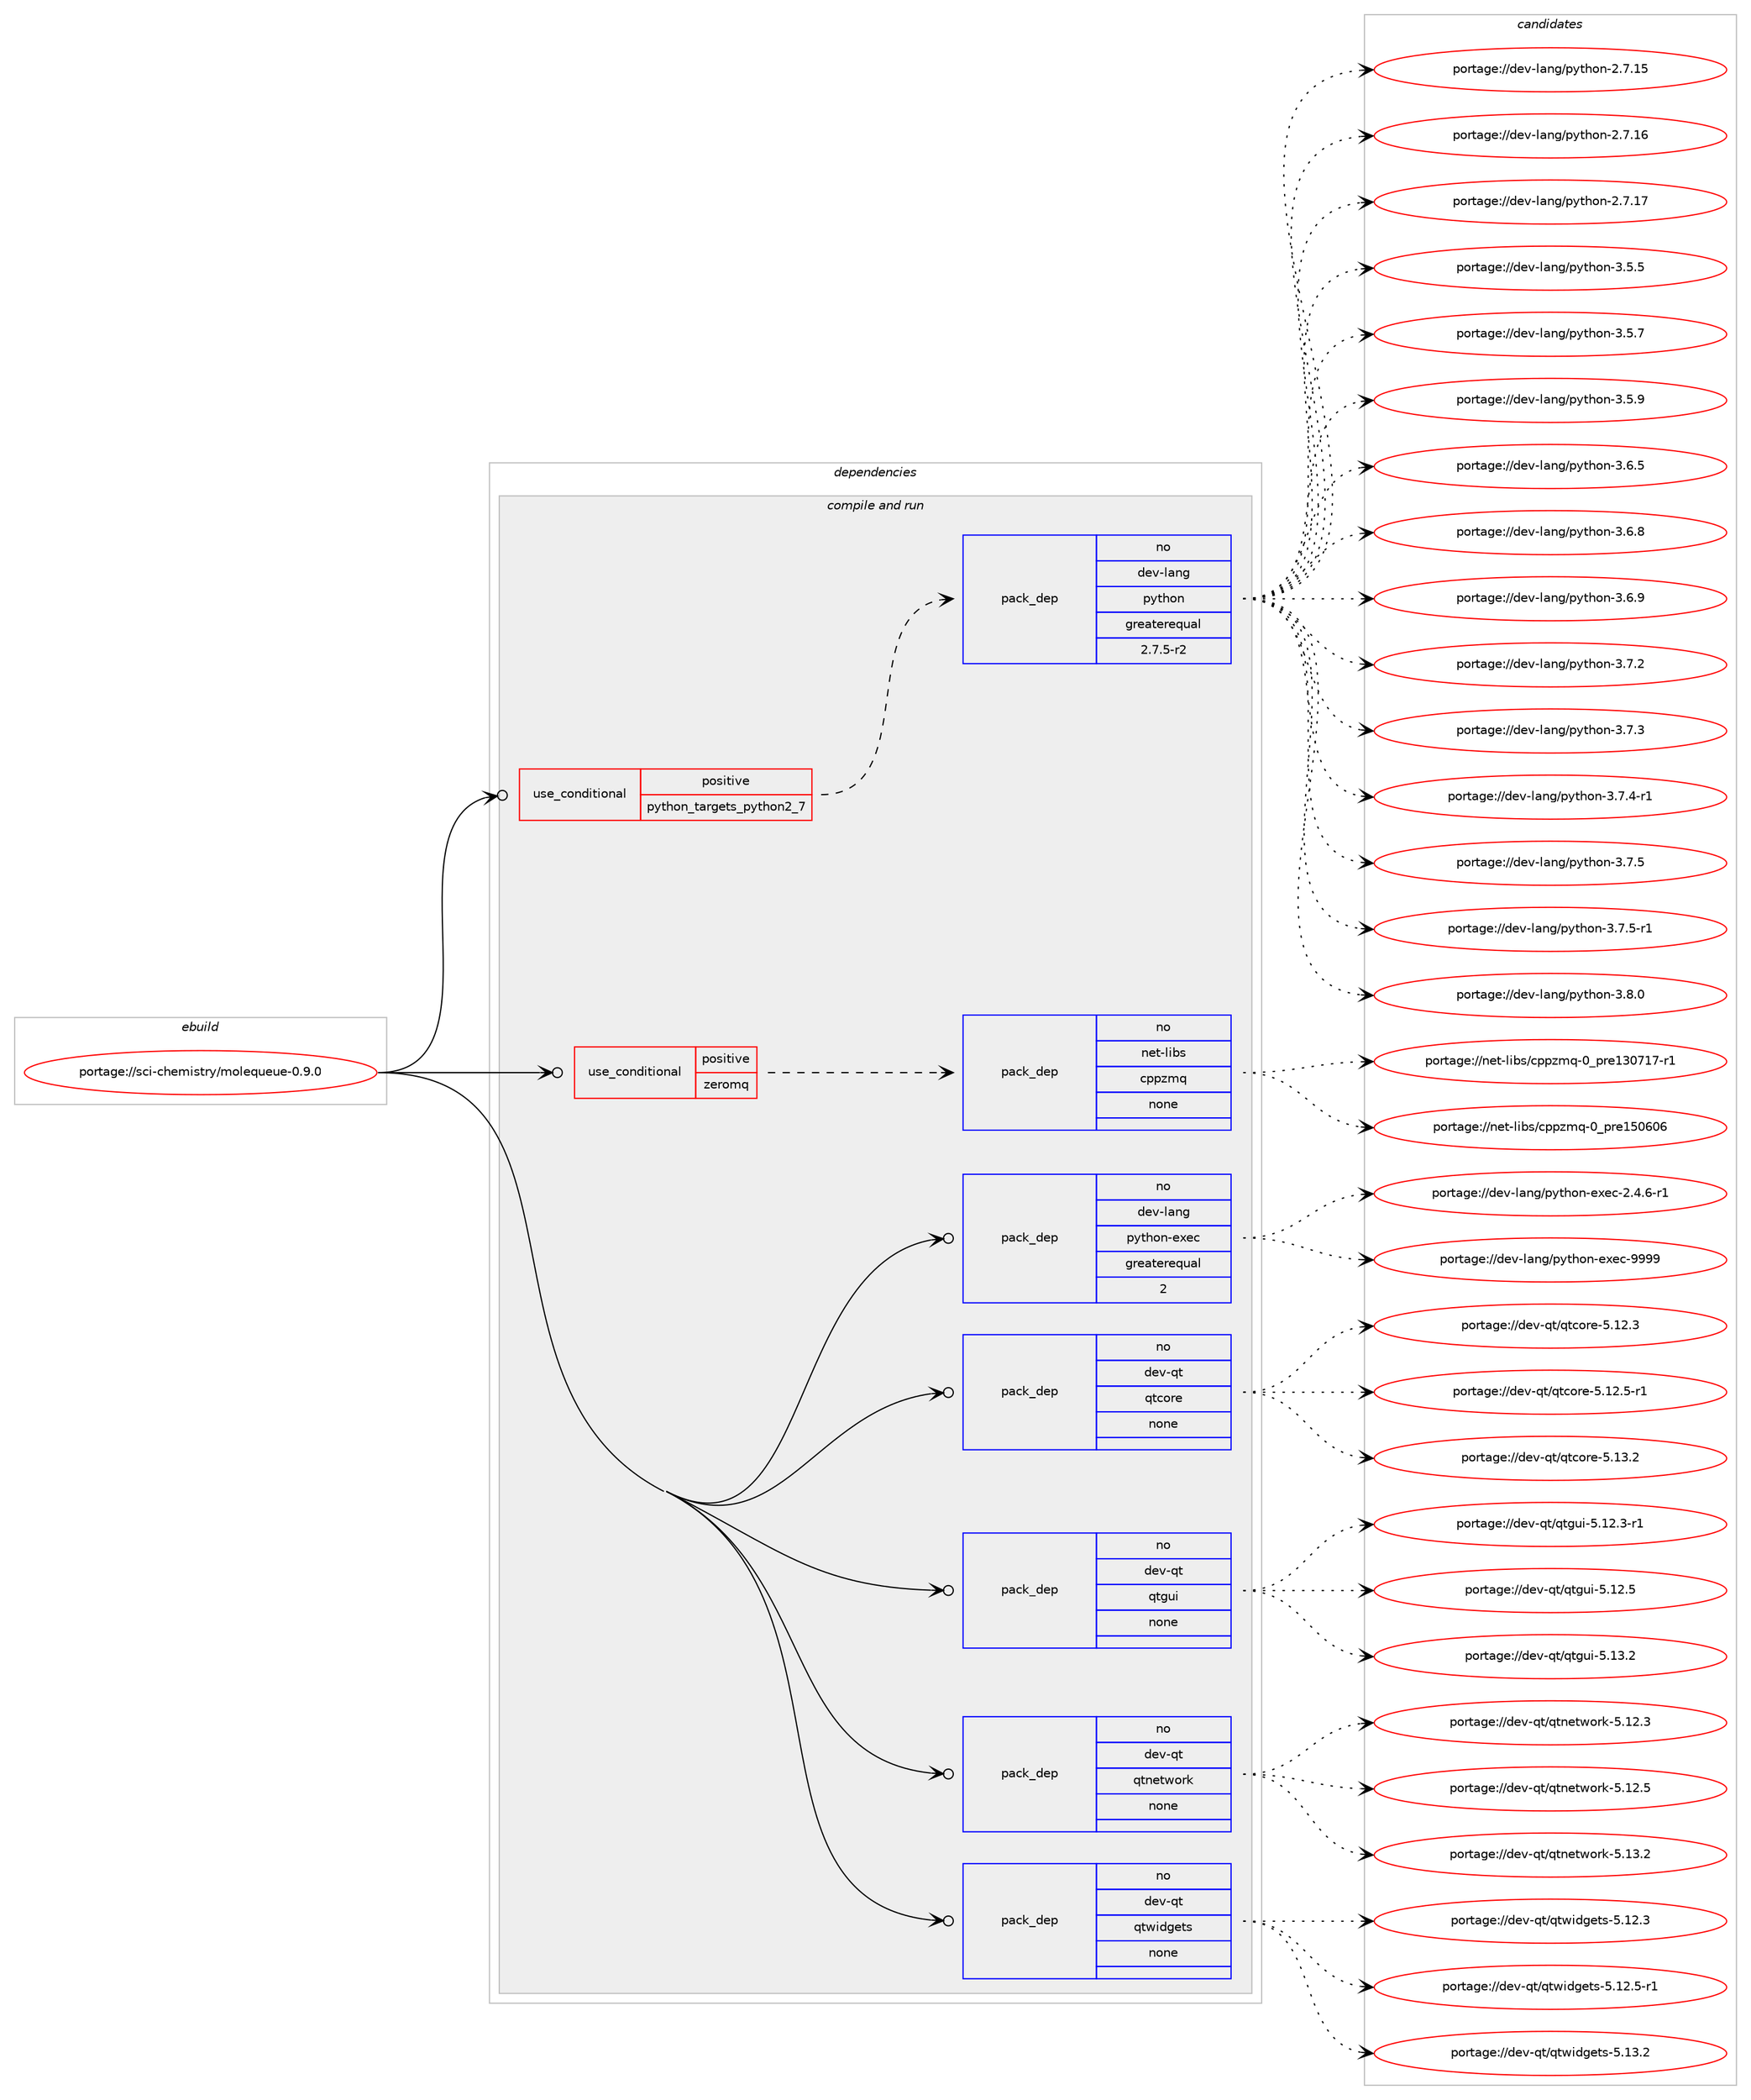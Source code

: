 digraph prolog {

# *************
# Graph options
# *************

newrank=true;
concentrate=true;
compound=true;
graph [rankdir=LR,fontname=Helvetica,fontsize=10,ranksep=1.5];#, ranksep=2.5, nodesep=0.2];
edge  [arrowhead=vee];
node  [fontname=Helvetica,fontsize=10];

# **********
# The ebuild
# **********

subgraph cluster_leftcol {
color=gray;
rank=same;
label=<<i>ebuild</i>>;
id [label="portage://sci-chemistry/molequeue-0.9.0", color=red, width=4, href="../sci-chemistry/molequeue-0.9.0.svg"];
}

# ****************
# The dependencies
# ****************

subgraph cluster_midcol {
color=gray;
label=<<i>dependencies</i>>;
subgraph cluster_compile {
fillcolor="#eeeeee";
style=filled;
label=<<i>compile</i>>;
}
subgraph cluster_compileandrun {
fillcolor="#eeeeee";
style=filled;
label=<<i>compile and run</i>>;
subgraph cond95500 {
dependency384845 [label=<<TABLE BORDER="0" CELLBORDER="1" CELLSPACING="0" CELLPADDING="4"><TR><TD ROWSPAN="3" CELLPADDING="10">use_conditional</TD></TR><TR><TD>positive</TD></TR><TR><TD>python_targets_python2_7</TD></TR></TABLE>>, shape=none, color=red];
subgraph pack282824 {
dependency384846 [label=<<TABLE BORDER="0" CELLBORDER="1" CELLSPACING="0" CELLPADDING="4" WIDTH="220"><TR><TD ROWSPAN="6" CELLPADDING="30">pack_dep</TD></TR><TR><TD WIDTH="110">no</TD></TR><TR><TD>dev-lang</TD></TR><TR><TD>python</TD></TR><TR><TD>greaterequal</TD></TR><TR><TD>2.7.5-r2</TD></TR></TABLE>>, shape=none, color=blue];
}
dependency384845:e -> dependency384846:w [weight=20,style="dashed",arrowhead="vee"];
}
id:e -> dependency384845:w [weight=20,style="solid",arrowhead="odotvee"];
subgraph cond95501 {
dependency384847 [label=<<TABLE BORDER="0" CELLBORDER="1" CELLSPACING="0" CELLPADDING="4"><TR><TD ROWSPAN="3" CELLPADDING="10">use_conditional</TD></TR><TR><TD>positive</TD></TR><TR><TD>zeromq</TD></TR></TABLE>>, shape=none, color=red];
subgraph pack282825 {
dependency384848 [label=<<TABLE BORDER="0" CELLBORDER="1" CELLSPACING="0" CELLPADDING="4" WIDTH="220"><TR><TD ROWSPAN="6" CELLPADDING="30">pack_dep</TD></TR><TR><TD WIDTH="110">no</TD></TR><TR><TD>net-libs</TD></TR><TR><TD>cppzmq</TD></TR><TR><TD>none</TD></TR><TR><TD></TD></TR></TABLE>>, shape=none, color=blue];
}
dependency384847:e -> dependency384848:w [weight=20,style="dashed",arrowhead="vee"];
}
id:e -> dependency384847:w [weight=20,style="solid",arrowhead="odotvee"];
subgraph pack282826 {
dependency384849 [label=<<TABLE BORDER="0" CELLBORDER="1" CELLSPACING="0" CELLPADDING="4" WIDTH="220"><TR><TD ROWSPAN="6" CELLPADDING="30">pack_dep</TD></TR><TR><TD WIDTH="110">no</TD></TR><TR><TD>dev-lang</TD></TR><TR><TD>python-exec</TD></TR><TR><TD>greaterequal</TD></TR><TR><TD>2</TD></TR></TABLE>>, shape=none, color=blue];
}
id:e -> dependency384849:w [weight=20,style="solid",arrowhead="odotvee"];
subgraph pack282827 {
dependency384850 [label=<<TABLE BORDER="0" CELLBORDER="1" CELLSPACING="0" CELLPADDING="4" WIDTH="220"><TR><TD ROWSPAN="6" CELLPADDING="30">pack_dep</TD></TR><TR><TD WIDTH="110">no</TD></TR><TR><TD>dev-qt</TD></TR><TR><TD>qtcore</TD></TR><TR><TD>none</TD></TR><TR><TD></TD></TR></TABLE>>, shape=none, color=blue];
}
id:e -> dependency384850:w [weight=20,style="solid",arrowhead="odotvee"];
subgraph pack282828 {
dependency384851 [label=<<TABLE BORDER="0" CELLBORDER="1" CELLSPACING="0" CELLPADDING="4" WIDTH="220"><TR><TD ROWSPAN="6" CELLPADDING="30">pack_dep</TD></TR><TR><TD WIDTH="110">no</TD></TR><TR><TD>dev-qt</TD></TR><TR><TD>qtgui</TD></TR><TR><TD>none</TD></TR><TR><TD></TD></TR></TABLE>>, shape=none, color=blue];
}
id:e -> dependency384851:w [weight=20,style="solid",arrowhead="odotvee"];
subgraph pack282829 {
dependency384852 [label=<<TABLE BORDER="0" CELLBORDER="1" CELLSPACING="0" CELLPADDING="4" WIDTH="220"><TR><TD ROWSPAN="6" CELLPADDING="30">pack_dep</TD></TR><TR><TD WIDTH="110">no</TD></TR><TR><TD>dev-qt</TD></TR><TR><TD>qtnetwork</TD></TR><TR><TD>none</TD></TR><TR><TD></TD></TR></TABLE>>, shape=none, color=blue];
}
id:e -> dependency384852:w [weight=20,style="solid",arrowhead="odotvee"];
subgraph pack282830 {
dependency384853 [label=<<TABLE BORDER="0" CELLBORDER="1" CELLSPACING="0" CELLPADDING="4" WIDTH="220"><TR><TD ROWSPAN="6" CELLPADDING="30">pack_dep</TD></TR><TR><TD WIDTH="110">no</TD></TR><TR><TD>dev-qt</TD></TR><TR><TD>qtwidgets</TD></TR><TR><TD>none</TD></TR><TR><TD></TD></TR></TABLE>>, shape=none, color=blue];
}
id:e -> dependency384853:w [weight=20,style="solid",arrowhead="odotvee"];
}
subgraph cluster_run {
fillcolor="#eeeeee";
style=filled;
label=<<i>run</i>>;
}
}

# **************
# The candidates
# **************

subgraph cluster_choices {
rank=same;
color=gray;
label=<<i>candidates</i>>;

subgraph choice282824 {
color=black;
nodesep=1;
choiceportage10010111845108971101034711212111610411111045504655464953 [label="portage://dev-lang/python-2.7.15", color=red, width=4,href="../dev-lang/python-2.7.15.svg"];
choiceportage10010111845108971101034711212111610411111045504655464954 [label="portage://dev-lang/python-2.7.16", color=red, width=4,href="../dev-lang/python-2.7.16.svg"];
choiceportage10010111845108971101034711212111610411111045504655464955 [label="portage://dev-lang/python-2.7.17", color=red, width=4,href="../dev-lang/python-2.7.17.svg"];
choiceportage100101118451089711010347112121116104111110455146534653 [label="portage://dev-lang/python-3.5.5", color=red, width=4,href="../dev-lang/python-3.5.5.svg"];
choiceportage100101118451089711010347112121116104111110455146534655 [label="portage://dev-lang/python-3.5.7", color=red, width=4,href="../dev-lang/python-3.5.7.svg"];
choiceportage100101118451089711010347112121116104111110455146534657 [label="portage://dev-lang/python-3.5.9", color=red, width=4,href="../dev-lang/python-3.5.9.svg"];
choiceportage100101118451089711010347112121116104111110455146544653 [label="portage://dev-lang/python-3.6.5", color=red, width=4,href="../dev-lang/python-3.6.5.svg"];
choiceportage100101118451089711010347112121116104111110455146544656 [label="portage://dev-lang/python-3.6.8", color=red, width=4,href="../dev-lang/python-3.6.8.svg"];
choiceportage100101118451089711010347112121116104111110455146544657 [label="portage://dev-lang/python-3.6.9", color=red, width=4,href="../dev-lang/python-3.6.9.svg"];
choiceportage100101118451089711010347112121116104111110455146554650 [label="portage://dev-lang/python-3.7.2", color=red, width=4,href="../dev-lang/python-3.7.2.svg"];
choiceportage100101118451089711010347112121116104111110455146554651 [label="portage://dev-lang/python-3.7.3", color=red, width=4,href="../dev-lang/python-3.7.3.svg"];
choiceportage1001011184510897110103471121211161041111104551465546524511449 [label="portage://dev-lang/python-3.7.4-r1", color=red, width=4,href="../dev-lang/python-3.7.4-r1.svg"];
choiceportage100101118451089711010347112121116104111110455146554653 [label="portage://dev-lang/python-3.7.5", color=red, width=4,href="../dev-lang/python-3.7.5.svg"];
choiceportage1001011184510897110103471121211161041111104551465546534511449 [label="portage://dev-lang/python-3.7.5-r1", color=red, width=4,href="../dev-lang/python-3.7.5-r1.svg"];
choiceportage100101118451089711010347112121116104111110455146564648 [label="portage://dev-lang/python-3.8.0", color=red, width=4,href="../dev-lang/python-3.8.0.svg"];
dependency384846:e -> choiceportage10010111845108971101034711212111610411111045504655464953:w [style=dotted,weight="100"];
dependency384846:e -> choiceportage10010111845108971101034711212111610411111045504655464954:w [style=dotted,weight="100"];
dependency384846:e -> choiceportage10010111845108971101034711212111610411111045504655464955:w [style=dotted,weight="100"];
dependency384846:e -> choiceportage100101118451089711010347112121116104111110455146534653:w [style=dotted,weight="100"];
dependency384846:e -> choiceportage100101118451089711010347112121116104111110455146534655:w [style=dotted,weight="100"];
dependency384846:e -> choiceportage100101118451089711010347112121116104111110455146534657:w [style=dotted,weight="100"];
dependency384846:e -> choiceportage100101118451089711010347112121116104111110455146544653:w [style=dotted,weight="100"];
dependency384846:e -> choiceportage100101118451089711010347112121116104111110455146544656:w [style=dotted,weight="100"];
dependency384846:e -> choiceportage100101118451089711010347112121116104111110455146544657:w [style=dotted,weight="100"];
dependency384846:e -> choiceportage100101118451089711010347112121116104111110455146554650:w [style=dotted,weight="100"];
dependency384846:e -> choiceportage100101118451089711010347112121116104111110455146554651:w [style=dotted,weight="100"];
dependency384846:e -> choiceportage1001011184510897110103471121211161041111104551465546524511449:w [style=dotted,weight="100"];
dependency384846:e -> choiceportage100101118451089711010347112121116104111110455146554653:w [style=dotted,weight="100"];
dependency384846:e -> choiceportage1001011184510897110103471121211161041111104551465546534511449:w [style=dotted,weight="100"];
dependency384846:e -> choiceportage100101118451089711010347112121116104111110455146564648:w [style=dotted,weight="100"];
}
subgraph choice282825 {
color=black;
nodesep=1;
choiceportage110101116451081059811547991121121221091134548951121141014951485549554511449 [label="portage://net-libs/cppzmq-0_pre130717-r1", color=red, width=4,href="../net-libs/cppzmq-0_pre130717-r1.svg"];
choiceportage11010111645108105981154799112112122109113454895112114101495348544854 [label="portage://net-libs/cppzmq-0_pre150606", color=red, width=4,href="../net-libs/cppzmq-0_pre150606.svg"];
dependency384848:e -> choiceportage110101116451081059811547991121121221091134548951121141014951485549554511449:w [style=dotted,weight="100"];
dependency384848:e -> choiceportage11010111645108105981154799112112122109113454895112114101495348544854:w [style=dotted,weight="100"];
}
subgraph choice282826 {
color=black;
nodesep=1;
choiceportage10010111845108971101034711212111610411111045101120101994550465246544511449 [label="portage://dev-lang/python-exec-2.4.6-r1", color=red, width=4,href="../dev-lang/python-exec-2.4.6-r1.svg"];
choiceportage10010111845108971101034711212111610411111045101120101994557575757 [label="portage://dev-lang/python-exec-9999", color=red, width=4,href="../dev-lang/python-exec-9999.svg"];
dependency384849:e -> choiceportage10010111845108971101034711212111610411111045101120101994550465246544511449:w [style=dotted,weight="100"];
dependency384849:e -> choiceportage10010111845108971101034711212111610411111045101120101994557575757:w [style=dotted,weight="100"];
}
subgraph choice282827 {
color=black;
nodesep=1;
choiceportage10010111845113116471131169911111410145534649504651 [label="portage://dev-qt/qtcore-5.12.3", color=red, width=4,href="../dev-qt/qtcore-5.12.3.svg"];
choiceportage100101118451131164711311699111114101455346495046534511449 [label="portage://dev-qt/qtcore-5.12.5-r1", color=red, width=4,href="../dev-qt/qtcore-5.12.5-r1.svg"];
choiceportage10010111845113116471131169911111410145534649514650 [label="portage://dev-qt/qtcore-5.13.2", color=red, width=4,href="../dev-qt/qtcore-5.13.2.svg"];
dependency384850:e -> choiceportage10010111845113116471131169911111410145534649504651:w [style=dotted,weight="100"];
dependency384850:e -> choiceportage100101118451131164711311699111114101455346495046534511449:w [style=dotted,weight="100"];
dependency384850:e -> choiceportage10010111845113116471131169911111410145534649514650:w [style=dotted,weight="100"];
}
subgraph choice282828 {
color=black;
nodesep=1;
choiceportage1001011184511311647113116103117105455346495046514511449 [label="portage://dev-qt/qtgui-5.12.3-r1", color=red, width=4,href="../dev-qt/qtgui-5.12.3-r1.svg"];
choiceportage100101118451131164711311610311710545534649504653 [label="portage://dev-qt/qtgui-5.12.5", color=red, width=4,href="../dev-qt/qtgui-5.12.5.svg"];
choiceportage100101118451131164711311610311710545534649514650 [label="portage://dev-qt/qtgui-5.13.2", color=red, width=4,href="../dev-qt/qtgui-5.13.2.svg"];
dependency384851:e -> choiceportage1001011184511311647113116103117105455346495046514511449:w [style=dotted,weight="100"];
dependency384851:e -> choiceportage100101118451131164711311610311710545534649504653:w [style=dotted,weight="100"];
dependency384851:e -> choiceportage100101118451131164711311610311710545534649514650:w [style=dotted,weight="100"];
}
subgraph choice282829 {
color=black;
nodesep=1;
choiceportage100101118451131164711311611010111611911111410745534649504651 [label="portage://dev-qt/qtnetwork-5.12.3", color=red, width=4,href="../dev-qt/qtnetwork-5.12.3.svg"];
choiceportage100101118451131164711311611010111611911111410745534649504653 [label="portage://dev-qt/qtnetwork-5.12.5", color=red, width=4,href="../dev-qt/qtnetwork-5.12.5.svg"];
choiceportage100101118451131164711311611010111611911111410745534649514650 [label="portage://dev-qt/qtnetwork-5.13.2", color=red, width=4,href="../dev-qt/qtnetwork-5.13.2.svg"];
dependency384852:e -> choiceportage100101118451131164711311611010111611911111410745534649504651:w [style=dotted,weight="100"];
dependency384852:e -> choiceportage100101118451131164711311611010111611911111410745534649504653:w [style=dotted,weight="100"];
dependency384852:e -> choiceportage100101118451131164711311611010111611911111410745534649514650:w [style=dotted,weight="100"];
}
subgraph choice282830 {
color=black;
nodesep=1;
choiceportage100101118451131164711311611910510010310111611545534649504651 [label="portage://dev-qt/qtwidgets-5.12.3", color=red, width=4,href="../dev-qt/qtwidgets-5.12.3.svg"];
choiceportage1001011184511311647113116119105100103101116115455346495046534511449 [label="portage://dev-qt/qtwidgets-5.12.5-r1", color=red, width=4,href="../dev-qt/qtwidgets-5.12.5-r1.svg"];
choiceportage100101118451131164711311611910510010310111611545534649514650 [label="portage://dev-qt/qtwidgets-5.13.2", color=red, width=4,href="../dev-qt/qtwidgets-5.13.2.svg"];
dependency384853:e -> choiceportage100101118451131164711311611910510010310111611545534649504651:w [style=dotted,weight="100"];
dependency384853:e -> choiceportage1001011184511311647113116119105100103101116115455346495046534511449:w [style=dotted,weight="100"];
dependency384853:e -> choiceportage100101118451131164711311611910510010310111611545534649514650:w [style=dotted,weight="100"];
}
}

}
